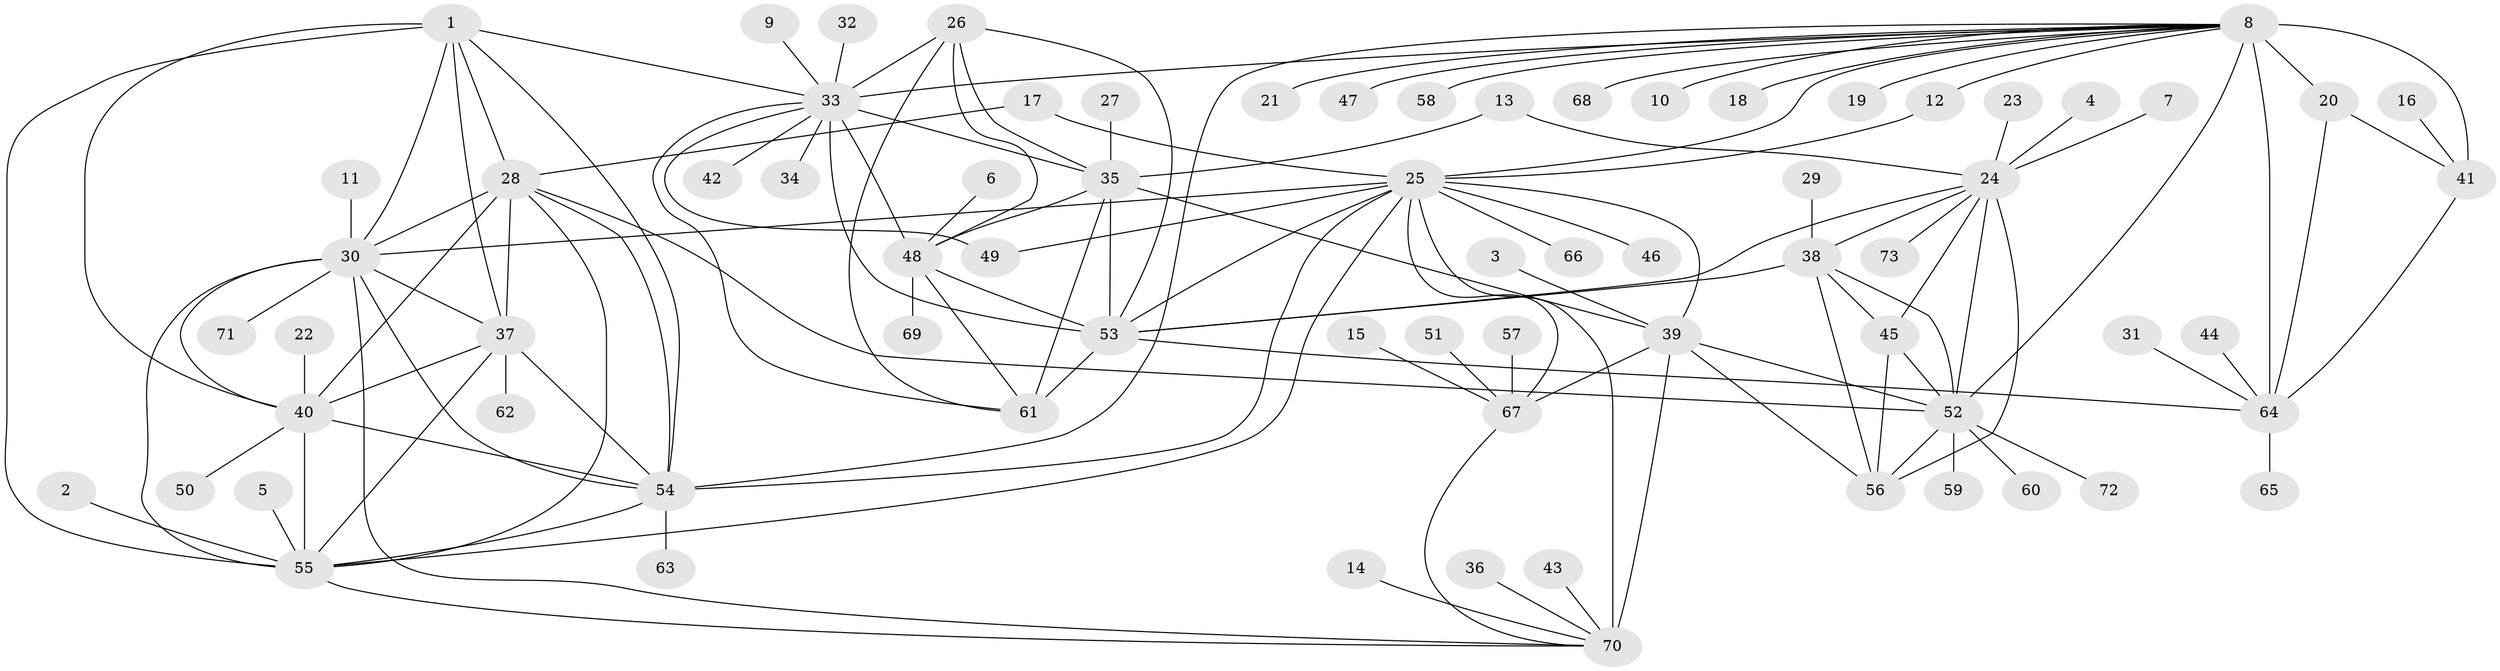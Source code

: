 // original degree distribution, {12: 0.0273972602739726, 8: 0.0410958904109589, 7: 0.03424657534246575, 11: 0.0410958904109589, 14: 0.00684931506849315, 10: 0.0273972602739726, 9: 0.04794520547945205, 6: 0.00684931506849315, 20: 0.00684931506849315, 1: 0.5753424657534246, 3: 0.0273972602739726, 2: 0.15753424657534246}
// Generated by graph-tools (version 1.1) at 2025/26/03/09/25 03:26:39]
// undirected, 73 vertices, 127 edges
graph export_dot {
graph [start="1"]
  node [color=gray90,style=filled];
  1;
  2;
  3;
  4;
  5;
  6;
  7;
  8;
  9;
  10;
  11;
  12;
  13;
  14;
  15;
  16;
  17;
  18;
  19;
  20;
  21;
  22;
  23;
  24;
  25;
  26;
  27;
  28;
  29;
  30;
  31;
  32;
  33;
  34;
  35;
  36;
  37;
  38;
  39;
  40;
  41;
  42;
  43;
  44;
  45;
  46;
  47;
  48;
  49;
  50;
  51;
  52;
  53;
  54;
  55;
  56;
  57;
  58;
  59;
  60;
  61;
  62;
  63;
  64;
  65;
  66;
  67;
  68;
  69;
  70;
  71;
  72;
  73;
  1 -- 28 [weight=1.0];
  1 -- 30 [weight=1.0];
  1 -- 33 [weight=1.0];
  1 -- 37 [weight=1.0];
  1 -- 40 [weight=1.0];
  1 -- 54 [weight=1.0];
  1 -- 55 [weight=1.0];
  2 -- 55 [weight=1.0];
  3 -- 39 [weight=1.0];
  4 -- 24 [weight=1.0];
  5 -- 55 [weight=1.0];
  6 -- 48 [weight=1.0];
  7 -- 24 [weight=1.0];
  8 -- 10 [weight=1.0];
  8 -- 12 [weight=1.0];
  8 -- 18 [weight=1.0];
  8 -- 19 [weight=1.0];
  8 -- 20 [weight=3.0];
  8 -- 21 [weight=1.0];
  8 -- 25 [weight=1.0];
  8 -- 33 [weight=1.0];
  8 -- 41 [weight=6.0];
  8 -- 47 [weight=1.0];
  8 -- 52 [weight=1.0];
  8 -- 54 [weight=1.0];
  8 -- 58 [weight=1.0];
  8 -- 64 [weight=3.0];
  8 -- 68 [weight=1.0];
  9 -- 33 [weight=1.0];
  11 -- 30 [weight=1.0];
  12 -- 25 [weight=1.0];
  13 -- 24 [weight=1.0];
  13 -- 35 [weight=1.0];
  14 -- 70 [weight=1.0];
  15 -- 67 [weight=1.0];
  16 -- 41 [weight=1.0];
  17 -- 25 [weight=1.0];
  17 -- 28 [weight=1.0];
  20 -- 41 [weight=2.0];
  20 -- 64 [weight=1.0];
  22 -- 40 [weight=1.0];
  23 -- 24 [weight=1.0];
  24 -- 38 [weight=2.0];
  24 -- 45 [weight=2.0];
  24 -- 52 [weight=4.0];
  24 -- 53 [weight=1.0];
  24 -- 56 [weight=2.0];
  24 -- 73 [weight=1.0];
  25 -- 30 [weight=1.0];
  25 -- 39 [weight=3.0];
  25 -- 46 [weight=1.0];
  25 -- 49 [weight=1.0];
  25 -- 53 [weight=2.0];
  25 -- 54 [weight=2.0];
  25 -- 55 [weight=1.0];
  25 -- 66 [weight=1.0];
  25 -- 67 [weight=1.0];
  25 -- 70 [weight=2.0];
  26 -- 33 [weight=1.0];
  26 -- 35 [weight=1.0];
  26 -- 48 [weight=1.0];
  26 -- 53 [weight=2.0];
  26 -- 61 [weight=1.0];
  27 -- 35 [weight=1.0];
  28 -- 30 [weight=1.0];
  28 -- 37 [weight=1.0];
  28 -- 40 [weight=1.0];
  28 -- 52 [weight=1.0];
  28 -- 54 [weight=1.0];
  28 -- 55 [weight=1.0];
  29 -- 38 [weight=1.0];
  30 -- 37 [weight=1.0];
  30 -- 40 [weight=1.0];
  30 -- 54 [weight=1.0];
  30 -- 55 [weight=1.0];
  30 -- 70 [weight=1.0];
  30 -- 71 [weight=1.0];
  31 -- 64 [weight=1.0];
  32 -- 33 [weight=1.0];
  33 -- 34 [weight=1.0];
  33 -- 35 [weight=1.0];
  33 -- 42 [weight=1.0];
  33 -- 48 [weight=1.0];
  33 -- 49 [weight=1.0];
  33 -- 53 [weight=2.0];
  33 -- 61 [weight=1.0];
  35 -- 39 [weight=1.0];
  35 -- 48 [weight=1.0];
  35 -- 53 [weight=2.0];
  35 -- 61 [weight=1.0];
  36 -- 70 [weight=1.0];
  37 -- 40 [weight=1.0];
  37 -- 54 [weight=1.0];
  37 -- 55 [weight=1.0];
  37 -- 62 [weight=1.0];
  38 -- 45 [weight=1.0];
  38 -- 52 [weight=2.0];
  38 -- 53 [weight=1.0];
  38 -- 56 [weight=1.0];
  39 -- 52 [weight=1.0];
  39 -- 56 [weight=1.0];
  39 -- 67 [weight=3.0];
  39 -- 70 [weight=6.0];
  40 -- 50 [weight=1.0];
  40 -- 54 [weight=1.0];
  40 -- 55 [weight=1.0];
  41 -- 64 [weight=2.0];
  43 -- 70 [weight=1.0];
  44 -- 64 [weight=1.0];
  45 -- 52 [weight=2.0];
  45 -- 56 [weight=1.0];
  48 -- 53 [weight=2.0];
  48 -- 61 [weight=1.0];
  48 -- 69 [weight=1.0];
  51 -- 67 [weight=1.0];
  52 -- 56 [weight=2.0];
  52 -- 59 [weight=1.0];
  52 -- 60 [weight=1.0];
  52 -- 72 [weight=2.0];
  53 -- 61 [weight=2.0];
  53 -- 64 [weight=1.0];
  54 -- 55 [weight=1.0];
  54 -- 63 [weight=1.0];
  55 -- 70 [weight=1.0];
  57 -- 67 [weight=1.0];
  64 -- 65 [weight=1.0];
  67 -- 70 [weight=2.0];
}
